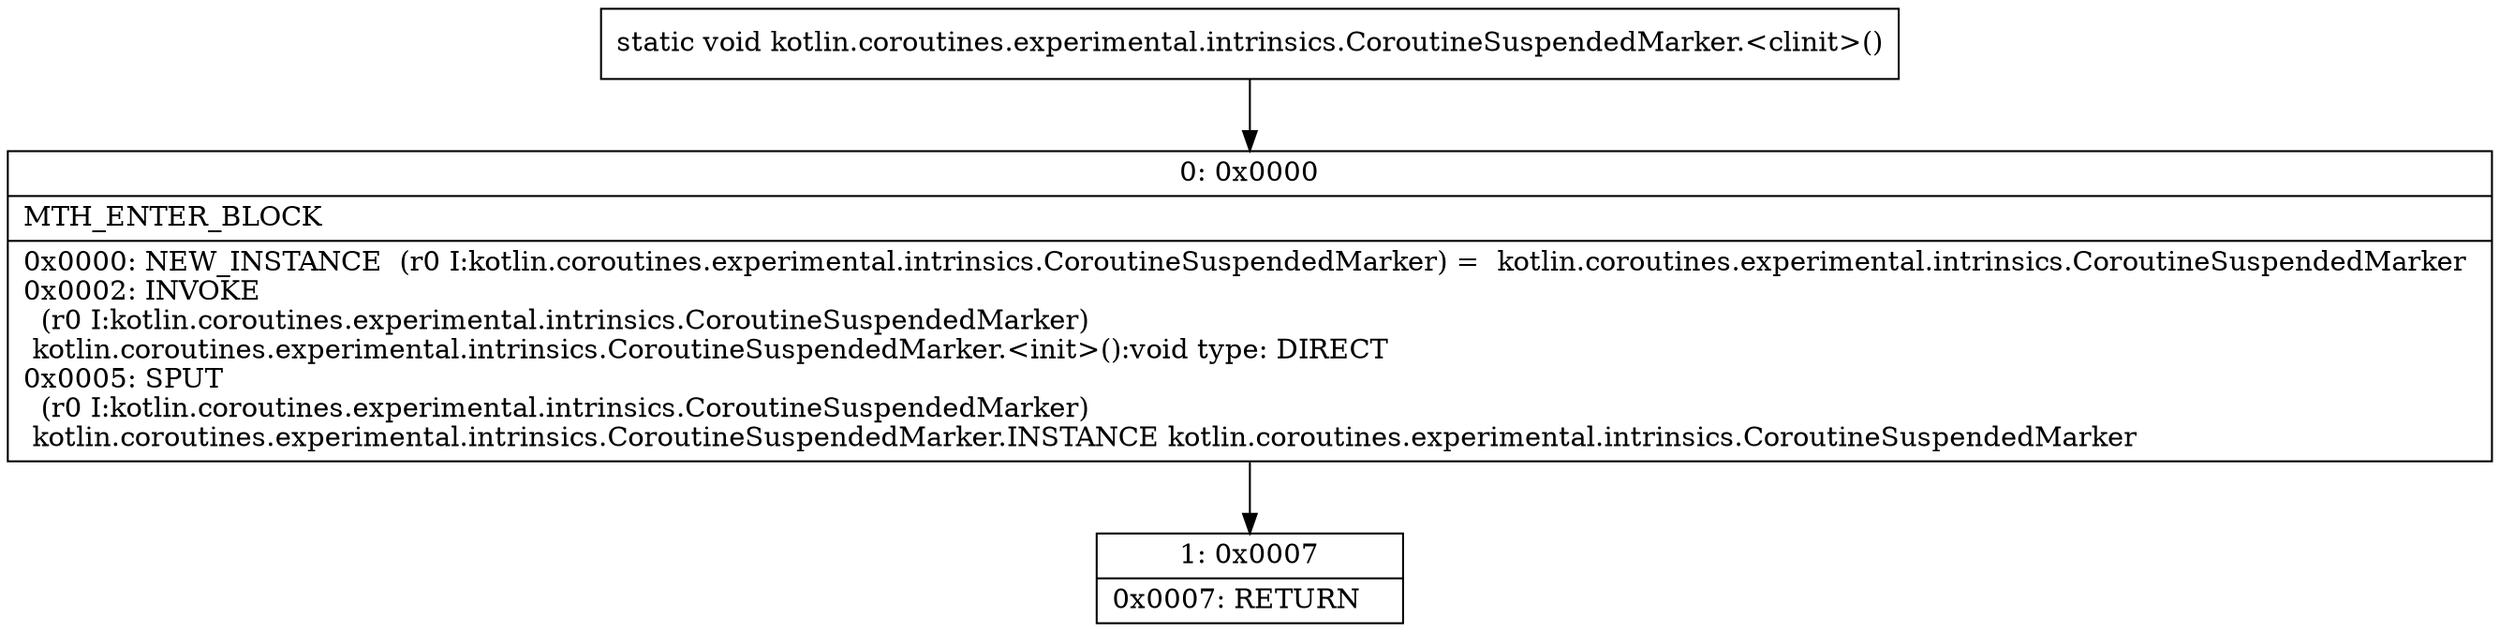 digraph "CFG forkotlin.coroutines.experimental.intrinsics.CoroutineSuspendedMarker.\<clinit\>()V" {
Node_0 [shape=record,label="{0\:\ 0x0000|MTH_ENTER_BLOCK\l|0x0000: NEW_INSTANCE  (r0 I:kotlin.coroutines.experimental.intrinsics.CoroutineSuspendedMarker) =  kotlin.coroutines.experimental.intrinsics.CoroutineSuspendedMarker \l0x0002: INVOKE  \l  (r0 I:kotlin.coroutines.experimental.intrinsics.CoroutineSuspendedMarker)\l kotlin.coroutines.experimental.intrinsics.CoroutineSuspendedMarker.\<init\>():void type: DIRECT \l0x0005: SPUT  \l  (r0 I:kotlin.coroutines.experimental.intrinsics.CoroutineSuspendedMarker)\l kotlin.coroutines.experimental.intrinsics.CoroutineSuspendedMarker.INSTANCE kotlin.coroutines.experimental.intrinsics.CoroutineSuspendedMarker \l}"];
Node_1 [shape=record,label="{1\:\ 0x0007|0x0007: RETURN   \l}"];
MethodNode[shape=record,label="{static void kotlin.coroutines.experimental.intrinsics.CoroutineSuspendedMarker.\<clinit\>() }"];
MethodNode -> Node_0;
Node_0 -> Node_1;
}

